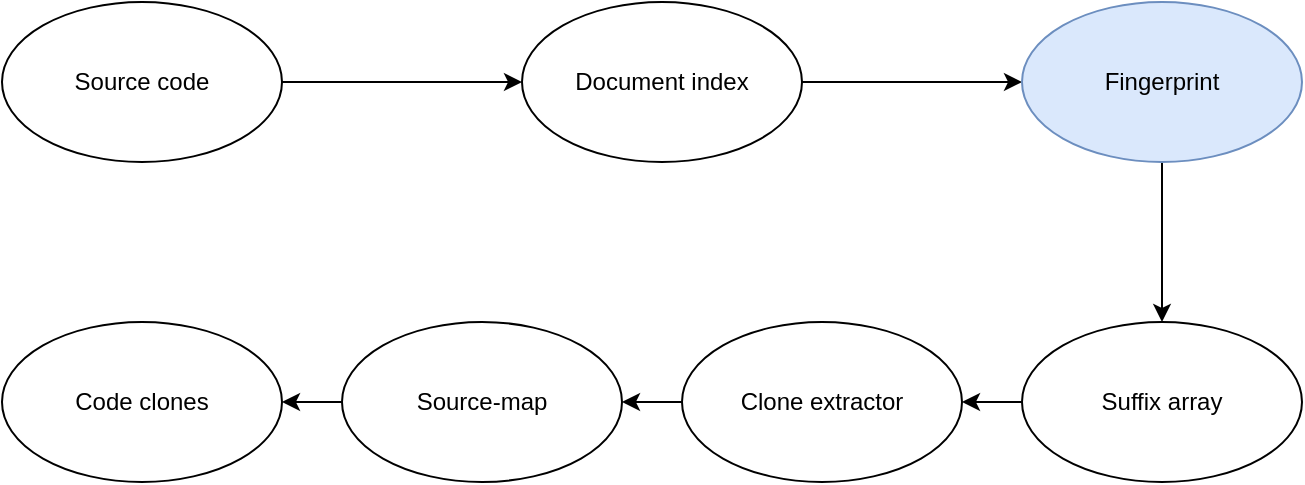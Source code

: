 <mxfile version="21.1.2" type="device">
  <diagram name="Page-1" id="0xaKvcrYNr95pNH14Osg">
    <mxGraphModel dx="2284" dy="1005" grid="1" gridSize="10" guides="1" tooltips="1" connect="1" arrows="1" fold="1" page="1" pageScale="1" pageWidth="850" pageHeight="1100" math="0" shadow="0">
      <root>
        <mxCell id="0" />
        <mxCell id="1" parent="0" />
        <mxCell id="Im9fZA_TLzj1qI4OMQGq-4" value="" style="edgeStyle=orthogonalEdgeStyle;rounded=0;orthogonalLoop=1;jettySize=auto;html=1;" edge="1" parent="1" source="Im9fZA_TLzj1qI4OMQGq-2" target="Im9fZA_TLzj1qI4OMQGq-3">
          <mxGeometry relative="1" as="geometry" />
        </mxCell>
        <mxCell id="Im9fZA_TLzj1qI4OMQGq-2" value="Source code" style="ellipse;whiteSpace=wrap;html=1;" vertex="1" parent="1">
          <mxGeometry x="-280" y="340" width="140" height="80" as="geometry" />
        </mxCell>
        <mxCell id="Im9fZA_TLzj1qI4OMQGq-6" value="" style="edgeStyle=orthogonalEdgeStyle;rounded=0;orthogonalLoop=1;jettySize=auto;html=1;" edge="1" parent="1" source="Im9fZA_TLzj1qI4OMQGq-3" target="Im9fZA_TLzj1qI4OMQGq-5">
          <mxGeometry relative="1" as="geometry" />
        </mxCell>
        <mxCell id="Im9fZA_TLzj1qI4OMQGq-3" value="Document index" style="ellipse;whiteSpace=wrap;html=1;" vertex="1" parent="1">
          <mxGeometry x="-20" y="340" width="140" height="80" as="geometry" />
        </mxCell>
        <mxCell id="Im9fZA_TLzj1qI4OMQGq-8" value="" style="edgeStyle=orthogonalEdgeStyle;rounded=0;orthogonalLoop=1;jettySize=auto;html=1;" edge="1" parent="1" source="Im9fZA_TLzj1qI4OMQGq-5" target="Im9fZA_TLzj1qI4OMQGq-7">
          <mxGeometry relative="1" as="geometry" />
        </mxCell>
        <mxCell id="Im9fZA_TLzj1qI4OMQGq-5" value="Fingerprint" style="ellipse;whiteSpace=wrap;html=1;fillColor=#dae8fc;strokeColor=#6c8ebf;" vertex="1" parent="1">
          <mxGeometry x="230" y="340" width="140" height="80" as="geometry" />
        </mxCell>
        <mxCell id="Im9fZA_TLzj1qI4OMQGq-10" value="" style="edgeStyle=orthogonalEdgeStyle;rounded=0;orthogonalLoop=1;jettySize=auto;html=1;" edge="1" parent="1" source="Im9fZA_TLzj1qI4OMQGq-7" target="Im9fZA_TLzj1qI4OMQGq-9">
          <mxGeometry relative="1" as="geometry" />
        </mxCell>
        <mxCell id="Im9fZA_TLzj1qI4OMQGq-7" value="Suffix array" style="ellipse;whiteSpace=wrap;html=1;" vertex="1" parent="1">
          <mxGeometry x="230" y="500" width="140" height="80" as="geometry" />
        </mxCell>
        <mxCell id="Im9fZA_TLzj1qI4OMQGq-12" value="" style="edgeStyle=orthogonalEdgeStyle;rounded=0;orthogonalLoop=1;jettySize=auto;html=1;" edge="1" parent="1" source="Im9fZA_TLzj1qI4OMQGq-9" target="Im9fZA_TLzj1qI4OMQGq-11">
          <mxGeometry relative="1" as="geometry" />
        </mxCell>
        <mxCell id="Im9fZA_TLzj1qI4OMQGq-9" value="Clone extractor" style="ellipse;whiteSpace=wrap;html=1;" vertex="1" parent="1">
          <mxGeometry x="60" y="500" width="140" height="80" as="geometry" />
        </mxCell>
        <mxCell id="Im9fZA_TLzj1qI4OMQGq-18" value="" style="edgeStyle=orthogonalEdgeStyle;rounded=0;orthogonalLoop=1;jettySize=auto;html=1;" edge="1" parent="1" source="Im9fZA_TLzj1qI4OMQGq-11" target="Im9fZA_TLzj1qI4OMQGq-17">
          <mxGeometry relative="1" as="geometry" />
        </mxCell>
        <mxCell id="Im9fZA_TLzj1qI4OMQGq-11" value="Source-map" style="ellipse;whiteSpace=wrap;html=1;" vertex="1" parent="1">
          <mxGeometry x="-110" y="500" width="140" height="80" as="geometry" />
        </mxCell>
        <mxCell id="Im9fZA_TLzj1qI4OMQGq-17" value="Code clones" style="ellipse;whiteSpace=wrap;html=1;" vertex="1" parent="1">
          <mxGeometry x="-280" y="500" width="140" height="80" as="geometry" />
        </mxCell>
      </root>
    </mxGraphModel>
  </diagram>
</mxfile>
